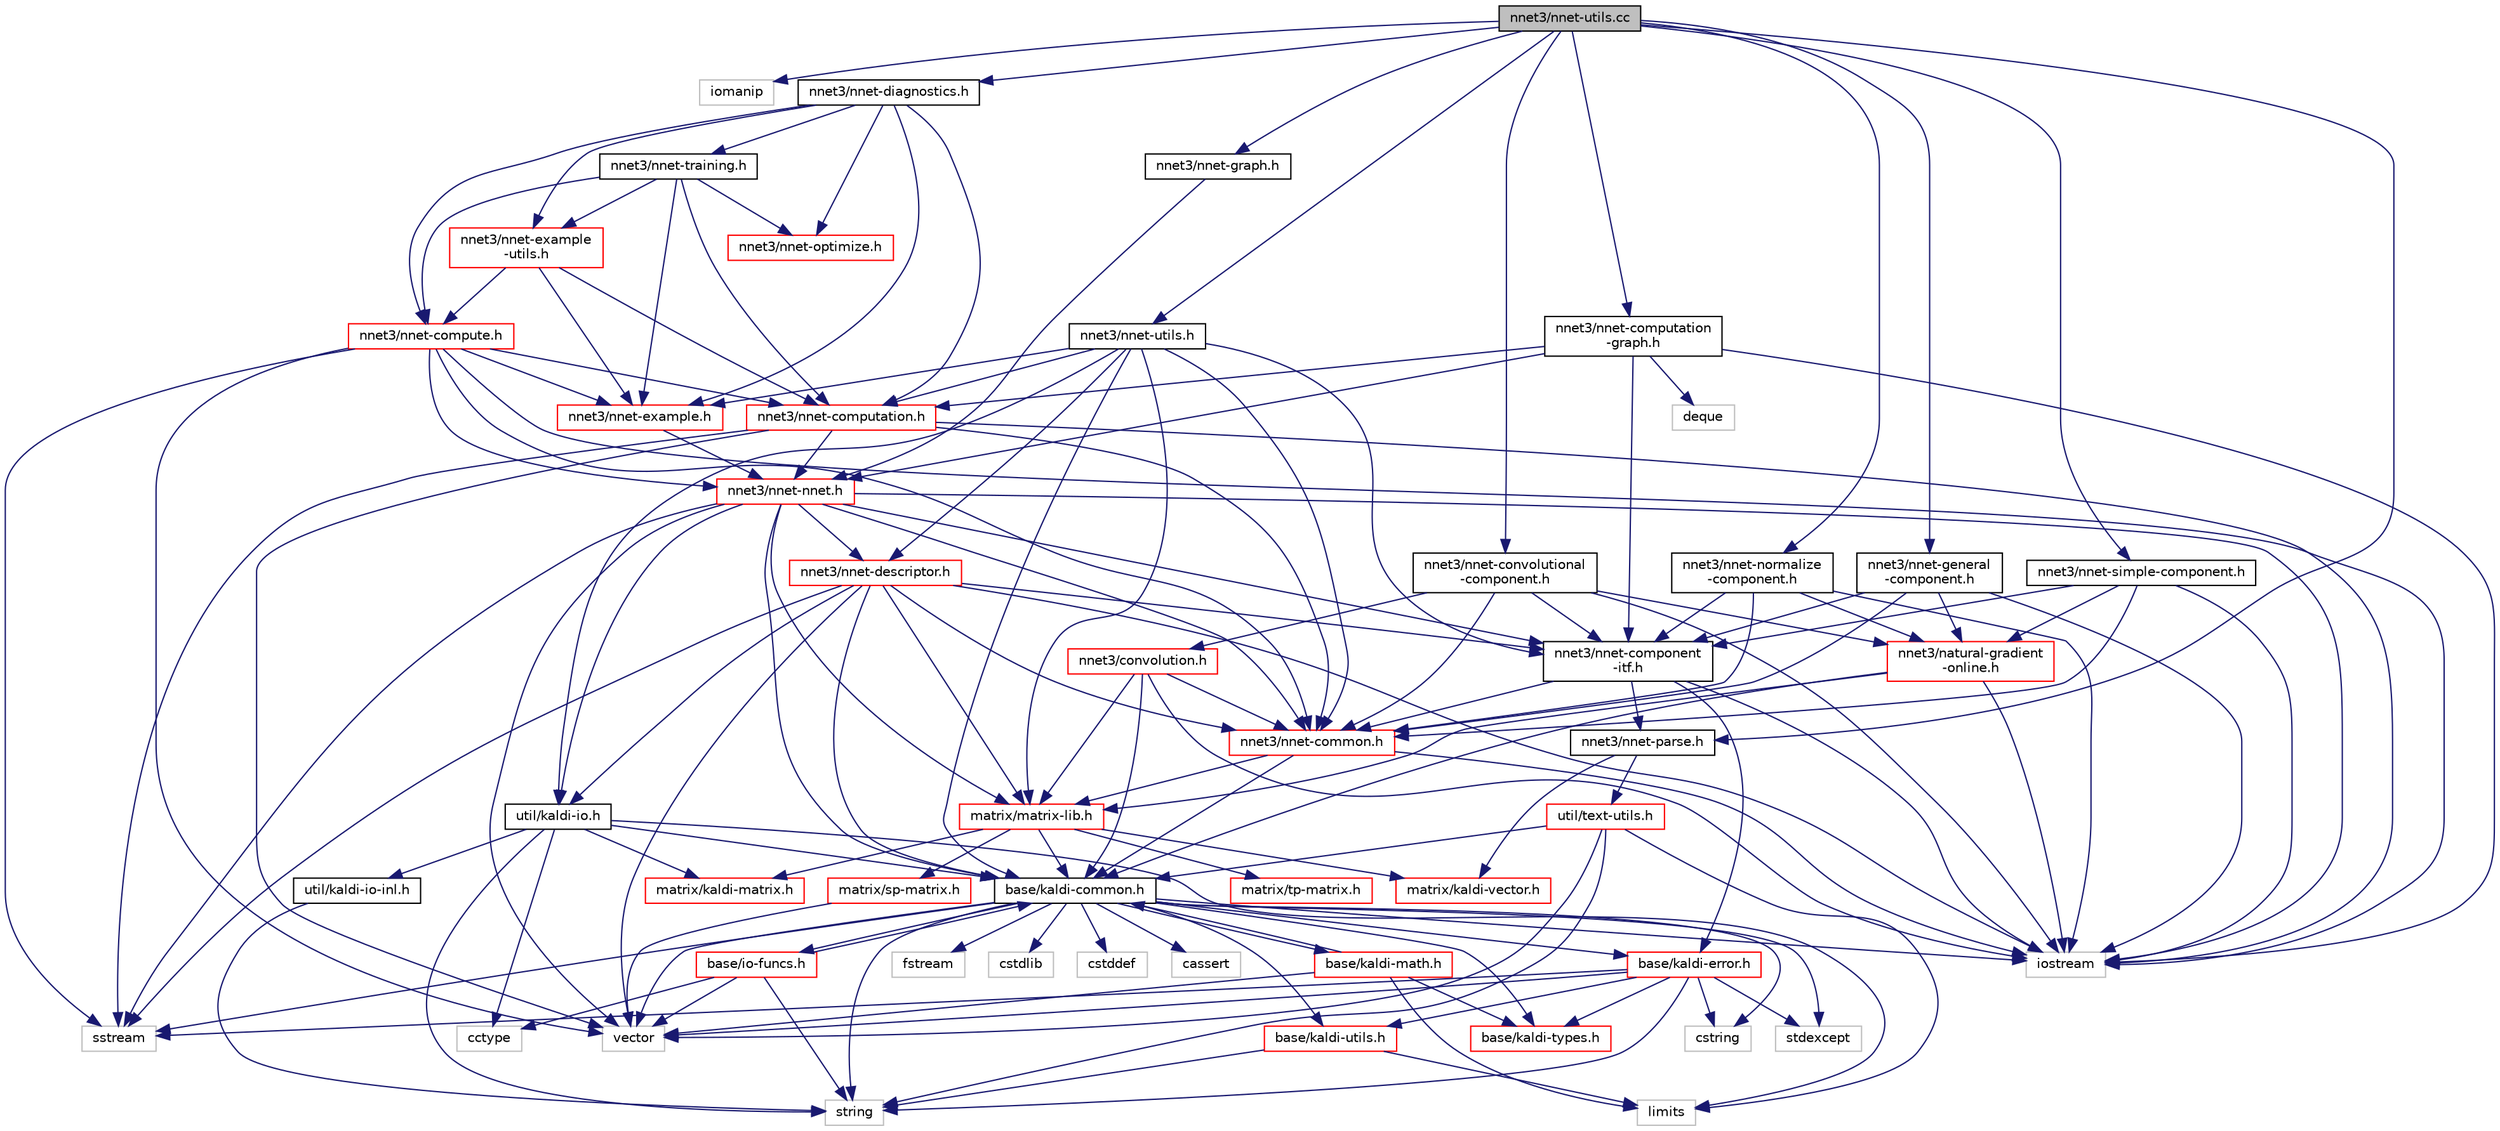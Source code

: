 digraph "nnet3/nnet-utils.cc"
{
  edge [fontname="Helvetica",fontsize="10",labelfontname="Helvetica",labelfontsize="10"];
  node [fontname="Helvetica",fontsize="10",shape=record];
  Node0 [label="nnet3/nnet-utils.cc",height=0.2,width=0.4,color="black", fillcolor="grey75", style="filled", fontcolor="black"];
  Node0 -> Node1 [color="midnightblue",fontsize="10",style="solid",fontname="Helvetica"];
  Node1 [label="iomanip",height=0.2,width=0.4,color="grey75", fillcolor="white", style="filled"];
  Node0 -> Node2 [color="midnightblue",fontsize="10",style="solid",fontname="Helvetica"];
  Node2 [label="nnet3/nnet-utils.h",height=0.2,width=0.4,color="black", fillcolor="white", style="filled",URL="$_2nnet-utils_8h.html",tooltip="This file contains some miscellaneous functions dealing with class Nnet. "];
  Node2 -> Node3 [color="midnightblue",fontsize="10",style="solid",fontname="Helvetica"];
  Node3 [label="base/kaldi-common.h",height=0.2,width=0.4,color="black", fillcolor="white", style="filled",URL="$kaldi-common_8h.html"];
  Node3 -> Node4 [color="midnightblue",fontsize="10",style="solid",fontname="Helvetica"];
  Node4 [label="cstddef",height=0.2,width=0.4,color="grey75", fillcolor="white", style="filled"];
  Node3 -> Node5 [color="midnightblue",fontsize="10",style="solid",fontname="Helvetica"];
  Node5 [label="cstdlib",height=0.2,width=0.4,color="grey75", fillcolor="white", style="filled"];
  Node3 -> Node6 [color="midnightblue",fontsize="10",style="solid",fontname="Helvetica"];
  Node6 [label="cstring",height=0.2,width=0.4,color="grey75", fillcolor="white", style="filled"];
  Node3 -> Node7 [color="midnightblue",fontsize="10",style="solid",fontname="Helvetica"];
  Node7 [label="string",height=0.2,width=0.4,color="grey75", fillcolor="white", style="filled"];
  Node3 -> Node8 [color="midnightblue",fontsize="10",style="solid",fontname="Helvetica"];
  Node8 [label="sstream",height=0.2,width=0.4,color="grey75", fillcolor="white", style="filled"];
  Node3 -> Node9 [color="midnightblue",fontsize="10",style="solid",fontname="Helvetica"];
  Node9 [label="stdexcept",height=0.2,width=0.4,color="grey75", fillcolor="white", style="filled"];
  Node3 -> Node10 [color="midnightblue",fontsize="10",style="solid",fontname="Helvetica"];
  Node10 [label="cassert",height=0.2,width=0.4,color="grey75", fillcolor="white", style="filled"];
  Node3 -> Node11 [color="midnightblue",fontsize="10",style="solid",fontname="Helvetica"];
  Node11 [label="vector",height=0.2,width=0.4,color="grey75", fillcolor="white", style="filled"];
  Node3 -> Node12 [color="midnightblue",fontsize="10",style="solid",fontname="Helvetica"];
  Node12 [label="iostream",height=0.2,width=0.4,color="grey75", fillcolor="white", style="filled"];
  Node3 -> Node13 [color="midnightblue",fontsize="10",style="solid",fontname="Helvetica"];
  Node13 [label="fstream",height=0.2,width=0.4,color="grey75", fillcolor="white", style="filled"];
  Node3 -> Node14 [color="midnightblue",fontsize="10",style="solid",fontname="Helvetica"];
  Node14 [label="base/kaldi-utils.h",height=0.2,width=0.4,color="red", fillcolor="white", style="filled",URL="$kaldi-utils_8h.html"];
  Node14 -> Node16 [color="midnightblue",fontsize="10",style="solid",fontname="Helvetica"];
  Node16 [label="limits",height=0.2,width=0.4,color="grey75", fillcolor="white", style="filled"];
  Node14 -> Node7 [color="midnightblue",fontsize="10",style="solid",fontname="Helvetica"];
  Node3 -> Node17 [color="midnightblue",fontsize="10",style="solid",fontname="Helvetica"];
  Node17 [label="base/kaldi-error.h",height=0.2,width=0.4,color="red", fillcolor="white", style="filled",URL="$kaldi-error_8h.html"];
  Node17 -> Node6 [color="midnightblue",fontsize="10",style="solid",fontname="Helvetica"];
  Node17 -> Node8 [color="midnightblue",fontsize="10",style="solid",fontname="Helvetica"];
  Node17 -> Node9 [color="midnightblue",fontsize="10",style="solid",fontname="Helvetica"];
  Node17 -> Node7 [color="midnightblue",fontsize="10",style="solid",fontname="Helvetica"];
  Node17 -> Node11 [color="midnightblue",fontsize="10",style="solid",fontname="Helvetica"];
  Node17 -> Node19 [color="midnightblue",fontsize="10",style="solid",fontname="Helvetica"];
  Node19 [label="base/kaldi-types.h",height=0.2,width=0.4,color="red", fillcolor="white", style="filled",URL="$kaldi-types_8h.html"];
  Node17 -> Node14 [color="midnightblue",fontsize="10",style="solid",fontname="Helvetica"];
  Node3 -> Node19 [color="midnightblue",fontsize="10",style="solid",fontname="Helvetica"];
  Node3 -> Node22 [color="midnightblue",fontsize="10",style="solid",fontname="Helvetica"];
  Node22 [label="base/io-funcs.h",height=0.2,width=0.4,color="red", fillcolor="white", style="filled",URL="$io-funcs_8h.html"];
  Node22 -> Node23 [color="midnightblue",fontsize="10",style="solid",fontname="Helvetica"];
  Node23 [label="cctype",height=0.2,width=0.4,color="grey75", fillcolor="white", style="filled"];
  Node22 -> Node11 [color="midnightblue",fontsize="10",style="solid",fontname="Helvetica"];
  Node22 -> Node7 [color="midnightblue",fontsize="10",style="solid",fontname="Helvetica"];
  Node22 -> Node3 [color="midnightblue",fontsize="10",style="solid",fontname="Helvetica"];
  Node3 -> Node25 [color="midnightblue",fontsize="10",style="solid",fontname="Helvetica"];
  Node25 [label="base/kaldi-math.h",height=0.2,width=0.4,color="red", fillcolor="white", style="filled",URL="$kaldi-math_8h.html"];
  Node25 -> Node16 [color="midnightblue",fontsize="10",style="solid",fontname="Helvetica"];
  Node25 -> Node11 [color="midnightblue",fontsize="10",style="solid",fontname="Helvetica"];
  Node25 -> Node19 [color="midnightblue",fontsize="10",style="solid",fontname="Helvetica"];
  Node25 -> Node3 [color="midnightblue",fontsize="10",style="solid",fontname="Helvetica"];
  Node2 -> Node27 [color="midnightblue",fontsize="10",style="solid",fontname="Helvetica"];
  Node27 [label="util/kaldi-io.h",height=0.2,width=0.4,color="black", fillcolor="white", style="filled",URL="$kaldi-io_8h.html"];
  Node27 -> Node23 [color="midnightblue",fontsize="10",style="solid",fontname="Helvetica"];
  Node27 -> Node16 [color="midnightblue",fontsize="10",style="solid",fontname="Helvetica"];
  Node27 -> Node7 [color="midnightblue",fontsize="10",style="solid",fontname="Helvetica"];
  Node27 -> Node3 [color="midnightblue",fontsize="10",style="solid",fontname="Helvetica"];
  Node27 -> Node28 [color="midnightblue",fontsize="10",style="solid",fontname="Helvetica"];
  Node28 [label="matrix/kaldi-matrix.h",height=0.2,width=0.4,color="red", fillcolor="white", style="filled",URL="$kaldi-matrix_8h.html"];
  Node27 -> Node33 [color="midnightblue",fontsize="10",style="solid",fontname="Helvetica"];
  Node33 [label="util/kaldi-io-inl.h",height=0.2,width=0.4,color="black", fillcolor="white", style="filled",URL="$kaldi-io-inl_8h.html"];
  Node33 -> Node7 [color="midnightblue",fontsize="10",style="solid",fontname="Helvetica"];
  Node2 -> Node34 [color="midnightblue",fontsize="10",style="solid",fontname="Helvetica"];
  Node34 [label="matrix/matrix-lib.h",height=0.2,width=0.4,color="red", fillcolor="white", style="filled",URL="$matrix-lib_8h.html"];
  Node34 -> Node3 [color="midnightblue",fontsize="10",style="solid",fontname="Helvetica"];
  Node34 -> Node31 [color="midnightblue",fontsize="10",style="solid",fontname="Helvetica"];
  Node31 [label="matrix/kaldi-vector.h",height=0.2,width=0.4,color="red", fillcolor="white", style="filled",URL="$kaldi-vector_8h.html"];
  Node34 -> Node28 [color="midnightblue",fontsize="10",style="solid",fontname="Helvetica"];
  Node34 -> Node35 [color="midnightblue",fontsize="10",style="solid",fontname="Helvetica"];
  Node35 [label="matrix/sp-matrix.h",height=0.2,width=0.4,color="red", fillcolor="white", style="filled",URL="$sp-matrix_8h.html"];
  Node35 -> Node11 [color="midnightblue",fontsize="10",style="solid",fontname="Helvetica"];
  Node34 -> Node39 [color="midnightblue",fontsize="10",style="solid",fontname="Helvetica"];
  Node39 [label="matrix/tp-matrix.h",height=0.2,width=0.4,color="red", fillcolor="white", style="filled",URL="$tp-matrix_8h.html"];
  Node2 -> Node47 [color="midnightblue",fontsize="10",style="solid",fontname="Helvetica"];
  Node47 [label="nnet3/nnet-common.h",height=0.2,width=0.4,color="red", fillcolor="white", style="filled",URL="$nnet-common_8h.html"];
  Node47 -> Node3 [color="midnightblue",fontsize="10",style="solid",fontname="Helvetica"];
  Node47 -> Node34 [color="midnightblue",fontsize="10",style="solid",fontname="Helvetica"];
  Node47 -> Node12 [color="midnightblue",fontsize="10",style="solid",fontname="Helvetica"];
  Node2 -> Node88 [color="midnightblue",fontsize="10",style="solid",fontname="Helvetica"];
  Node88 [label="nnet3/nnet-component\l-itf.h",height=0.2,width=0.4,color="black", fillcolor="white", style="filled",URL="$nnet-component-itf_8h.html"];
  Node88 -> Node12 [color="midnightblue",fontsize="10",style="solid",fontname="Helvetica"];
  Node88 -> Node47 [color="midnightblue",fontsize="10",style="solid",fontname="Helvetica"];
  Node88 -> Node89 [color="midnightblue",fontsize="10",style="solid",fontname="Helvetica"];
  Node89 [label="nnet3/nnet-parse.h",height=0.2,width=0.4,color="black", fillcolor="white", style="filled",URL="$nnet-parse_8h.html",tooltip="This header contains a few parsing-related functions that are used while reading parsing neural netwo..."];
  Node89 -> Node54 [color="midnightblue",fontsize="10",style="solid",fontname="Helvetica"];
  Node54 [label="util/text-utils.h",height=0.2,width=0.4,color="red", fillcolor="white", style="filled",URL="$text-utils_8h.html"];
  Node54 -> Node7 [color="midnightblue",fontsize="10",style="solid",fontname="Helvetica"];
  Node54 -> Node11 [color="midnightblue",fontsize="10",style="solid",fontname="Helvetica"];
  Node54 -> Node16 [color="midnightblue",fontsize="10",style="solid",fontname="Helvetica"];
  Node54 -> Node3 [color="midnightblue",fontsize="10",style="solid",fontname="Helvetica"];
  Node89 -> Node31 [color="midnightblue",fontsize="10",style="solid",fontname="Helvetica"];
  Node88 -> Node17 [color="midnightblue",fontsize="10",style="solid",fontname="Helvetica"];
  Node2 -> Node90 [color="midnightblue",fontsize="10",style="solid",fontname="Helvetica"];
  Node90 [label="nnet3/nnet-descriptor.h",height=0.2,width=0.4,color="red", fillcolor="white", style="filled",URL="$nnet-descriptor_8h.html",tooltip="This file contains class definitions for classes ForwardingDescriptor, SumDescriptor and Descriptor..."];
  Node90 -> Node3 [color="midnightblue",fontsize="10",style="solid",fontname="Helvetica"];
  Node90 -> Node27 [color="midnightblue",fontsize="10",style="solid",fontname="Helvetica"];
  Node90 -> Node34 [color="midnightblue",fontsize="10",style="solid",fontname="Helvetica"];
  Node90 -> Node47 [color="midnightblue",fontsize="10",style="solid",fontname="Helvetica"];
  Node90 -> Node88 [color="midnightblue",fontsize="10",style="solid",fontname="Helvetica"];
  Node90 -> Node12 [color="midnightblue",fontsize="10",style="solid",fontname="Helvetica"];
  Node90 -> Node8 [color="midnightblue",fontsize="10",style="solid",fontname="Helvetica"];
  Node90 -> Node11 [color="midnightblue",fontsize="10",style="solid",fontname="Helvetica"];
  Node2 -> Node91 [color="midnightblue",fontsize="10",style="solid",fontname="Helvetica"];
  Node91 [label="nnet3/nnet-computation.h",height=0.2,width=0.4,color="red", fillcolor="white", style="filled",URL="$nnet-computation_8h.html",tooltip="The two main classes defined in this header are struct ComputationRequest, which basically defines a ..."];
  Node91 -> Node47 [color="midnightblue",fontsize="10",style="solid",fontname="Helvetica"];
  Node91 -> Node92 [color="midnightblue",fontsize="10",style="solid",fontname="Helvetica"];
  Node92 [label="nnet3/nnet-nnet.h",height=0.2,width=0.4,color="red", fillcolor="white", style="filled",URL="$_2nnet-nnet_8h.html"];
  Node92 -> Node3 [color="midnightblue",fontsize="10",style="solid",fontname="Helvetica"];
  Node92 -> Node27 [color="midnightblue",fontsize="10",style="solid",fontname="Helvetica"];
  Node92 -> Node34 [color="midnightblue",fontsize="10",style="solid",fontname="Helvetica"];
  Node92 -> Node47 [color="midnightblue",fontsize="10",style="solid",fontname="Helvetica"];
  Node92 -> Node88 [color="midnightblue",fontsize="10",style="solid",fontname="Helvetica"];
  Node92 -> Node90 [color="midnightblue",fontsize="10",style="solid",fontname="Helvetica"];
  Node92 -> Node12 [color="midnightblue",fontsize="10",style="solid",fontname="Helvetica"];
  Node92 -> Node8 [color="midnightblue",fontsize="10",style="solid",fontname="Helvetica"];
  Node92 -> Node11 [color="midnightblue",fontsize="10",style="solid",fontname="Helvetica"];
  Node91 -> Node12 [color="midnightblue",fontsize="10",style="solid",fontname="Helvetica"];
  Node91 -> Node8 [color="midnightblue",fontsize="10",style="solid",fontname="Helvetica"];
  Node91 -> Node11 [color="midnightblue",fontsize="10",style="solid",fontname="Helvetica"];
  Node2 -> Node93 [color="midnightblue",fontsize="10",style="solid",fontname="Helvetica"];
  Node93 [label="nnet3/nnet-example.h",height=0.2,width=0.4,color="red", fillcolor="white", style="filled",URL="$nnet3_2nnet-example_8h.html"];
  Node93 -> Node92 [color="midnightblue",fontsize="10",style="solid",fontname="Helvetica"];
  Node0 -> Node105 [color="midnightblue",fontsize="10",style="solid",fontname="Helvetica"];
  Node105 [label="nnet3/nnet-graph.h",height=0.2,width=0.4,color="black", fillcolor="white", style="filled",URL="$nnet-graph_8h.html",tooltip="This file contains a few functions that treat the neural net as a graph on nodes: e..."];
  Node105 -> Node92 [color="midnightblue",fontsize="10",style="solid",fontname="Helvetica"];
  Node0 -> Node106 [color="midnightblue",fontsize="10",style="solid",fontname="Helvetica"];
  Node106 [label="nnet3/nnet-simple-component.h",height=0.2,width=0.4,color="black", fillcolor="white", style="filled",URL="$nnet-simple-component_8h.html",tooltip="This file contains declarations of components that are \"simple\", meaning they don&#39;t care about the in..."];
  Node106 -> Node47 [color="midnightblue",fontsize="10",style="solid",fontname="Helvetica"];
  Node106 -> Node88 [color="midnightblue",fontsize="10",style="solid",fontname="Helvetica"];
  Node106 -> Node107 [color="midnightblue",fontsize="10",style="solid",fontname="Helvetica"];
  Node107 [label="nnet3/natural-gradient\l-online.h",height=0.2,width=0.4,color="red", fillcolor="white", style="filled",URL="$natural-gradient-online_8h.html"];
  Node107 -> Node12 [color="midnightblue",fontsize="10",style="solid",fontname="Helvetica"];
  Node107 -> Node3 [color="midnightblue",fontsize="10",style="solid",fontname="Helvetica"];
  Node107 -> Node34 [color="midnightblue",fontsize="10",style="solid",fontname="Helvetica"];
  Node106 -> Node12 [color="midnightblue",fontsize="10",style="solid",fontname="Helvetica"];
  Node0 -> Node108 [color="midnightblue",fontsize="10",style="solid",fontname="Helvetica"];
  Node108 [label="nnet3/nnet-normalize\l-component.h",height=0.2,width=0.4,color="black", fillcolor="white", style="filled",URL="$nnet-normalize-component_8h.html",tooltip="This file contains declarations of components that in one way or another normalize their input: Norma..."];
  Node108 -> Node47 [color="midnightblue",fontsize="10",style="solid",fontname="Helvetica"];
  Node108 -> Node88 [color="midnightblue",fontsize="10",style="solid",fontname="Helvetica"];
  Node108 -> Node107 [color="midnightblue",fontsize="10",style="solid",fontname="Helvetica"];
  Node108 -> Node12 [color="midnightblue",fontsize="10",style="solid",fontname="Helvetica"];
  Node0 -> Node109 [color="midnightblue",fontsize="10",style="solid",fontname="Helvetica"];
  Node109 [label="nnet3/nnet-general\l-component.h",height=0.2,width=0.4,color="black", fillcolor="white", style="filled",URL="$nnet-general-component_8h.html",tooltip="This file contains declarations of components that are not \"simple\", meaning they care about the inde..."];
  Node109 -> Node47 [color="midnightblue",fontsize="10",style="solid",fontname="Helvetica"];
  Node109 -> Node88 [color="midnightblue",fontsize="10",style="solid",fontname="Helvetica"];
  Node109 -> Node107 [color="midnightblue",fontsize="10",style="solid",fontname="Helvetica"];
  Node109 -> Node12 [color="midnightblue",fontsize="10",style="solid",fontname="Helvetica"];
  Node0 -> Node110 [color="midnightblue",fontsize="10",style="solid",fontname="Helvetica"];
  Node110 [label="nnet3/nnet-convolutional\l-component.h",height=0.2,width=0.4,color="black", fillcolor="white", style="filled",URL="$_2nnet-convolutional-component_8h.html"];
  Node110 -> Node47 [color="midnightblue",fontsize="10",style="solid",fontname="Helvetica"];
  Node110 -> Node88 [color="midnightblue",fontsize="10",style="solid",fontname="Helvetica"];
  Node110 -> Node107 [color="midnightblue",fontsize="10",style="solid",fontname="Helvetica"];
  Node110 -> Node111 [color="midnightblue",fontsize="10",style="solid",fontname="Helvetica"];
  Node111 [label="nnet3/convolution.h",height=0.2,width=0.4,color="red", fillcolor="white", style="filled",URL="$convolution_8h.html",tooltip="This file contains some fairly low-level utilities for implementing convolutional neural networks and..."];
  Node111 -> Node3 [color="midnightblue",fontsize="10",style="solid",fontname="Helvetica"];
  Node111 -> Node34 [color="midnightblue",fontsize="10",style="solid",fontname="Helvetica"];
  Node111 -> Node47 [color="midnightblue",fontsize="10",style="solid",fontname="Helvetica"];
  Node111 -> Node12 [color="midnightblue",fontsize="10",style="solid",fontname="Helvetica"];
  Node110 -> Node12 [color="midnightblue",fontsize="10",style="solid",fontname="Helvetica"];
  Node0 -> Node89 [color="midnightblue",fontsize="10",style="solid",fontname="Helvetica"];
  Node0 -> Node112 [color="midnightblue",fontsize="10",style="solid",fontname="Helvetica"];
  Node112 [label="nnet3/nnet-computation\l-graph.h",height=0.2,width=0.4,color="black", fillcolor="white", style="filled",URL="$nnet-computation-graph_8h.html"];
  Node112 -> Node88 [color="midnightblue",fontsize="10",style="solid",fontname="Helvetica"];
  Node112 -> Node92 [color="midnightblue",fontsize="10",style="solid",fontname="Helvetica"];
  Node112 -> Node91 [color="midnightblue",fontsize="10",style="solid",fontname="Helvetica"];
  Node112 -> Node12 [color="midnightblue",fontsize="10",style="solid",fontname="Helvetica"];
  Node112 -> Node113 [color="midnightblue",fontsize="10",style="solid",fontname="Helvetica"];
  Node113 [label="deque",height=0.2,width=0.4,color="grey75", fillcolor="white", style="filled"];
  Node0 -> Node114 [color="midnightblue",fontsize="10",style="solid",fontname="Helvetica"];
  Node114 [label="nnet3/nnet-diagnostics.h",height=0.2,width=0.4,color="black", fillcolor="white", style="filled",URL="$nnet-diagnostics_8h.html"];
  Node114 -> Node93 [color="midnightblue",fontsize="10",style="solid",fontname="Helvetica"];
  Node114 -> Node91 [color="midnightblue",fontsize="10",style="solid",fontname="Helvetica"];
  Node114 -> Node115 [color="midnightblue",fontsize="10",style="solid",fontname="Helvetica"];
  Node115 [label="nnet3/nnet-compute.h",height=0.2,width=0.4,color="red", fillcolor="white", style="filled",URL="$nnet3_2nnet-compute_8h.html"];
  Node115 -> Node47 [color="midnightblue",fontsize="10",style="solid",fontname="Helvetica"];
  Node115 -> Node92 [color="midnightblue",fontsize="10",style="solid",fontname="Helvetica"];
  Node115 -> Node91 [color="midnightblue",fontsize="10",style="solid",fontname="Helvetica"];
  Node115 -> Node93 [color="midnightblue",fontsize="10",style="solid",fontname="Helvetica"];
  Node115 -> Node12 [color="midnightblue",fontsize="10",style="solid",fontname="Helvetica"];
  Node115 -> Node8 [color="midnightblue",fontsize="10",style="solid",fontname="Helvetica"];
  Node115 -> Node11 [color="midnightblue",fontsize="10",style="solid",fontname="Helvetica"];
  Node114 -> Node118 [color="midnightblue",fontsize="10",style="solid",fontname="Helvetica"];
  Node118 [label="nnet3/nnet-optimize.h",height=0.2,width=0.4,color="red", fillcolor="white", style="filled",URL="$nnet-optimize_8h.html"];
  Node114 -> Node121 [color="midnightblue",fontsize="10",style="solid",fontname="Helvetica"];
  Node121 [label="nnet3/nnet-example\l-utils.h",height=0.2,width=0.4,color="red", fillcolor="white", style="filled",URL="$nnet-example-utils_8h.html"];
  Node121 -> Node93 [color="midnightblue",fontsize="10",style="solid",fontname="Helvetica"];
  Node121 -> Node91 [color="midnightblue",fontsize="10",style="solid",fontname="Helvetica"];
  Node121 -> Node115 [color="midnightblue",fontsize="10",style="solid",fontname="Helvetica"];
  Node114 -> Node122 [color="midnightblue",fontsize="10",style="solid",fontname="Helvetica"];
  Node122 [label="nnet3/nnet-training.h",height=0.2,width=0.4,color="black", fillcolor="white", style="filled",URL="$nnet-training_8h.html"];
  Node122 -> Node93 [color="midnightblue",fontsize="10",style="solid",fontname="Helvetica"];
  Node122 -> Node91 [color="midnightblue",fontsize="10",style="solid",fontname="Helvetica"];
  Node122 -> Node115 [color="midnightblue",fontsize="10",style="solid",fontname="Helvetica"];
  Node122 -> Node118 [color="midnightblue",fontsize="10",style="solid",fontname="Helvetica"];
  Node122 -> Node121 [color="midnightblue",fontsize="10",style="solid",fontname="Helvetica"];
}
